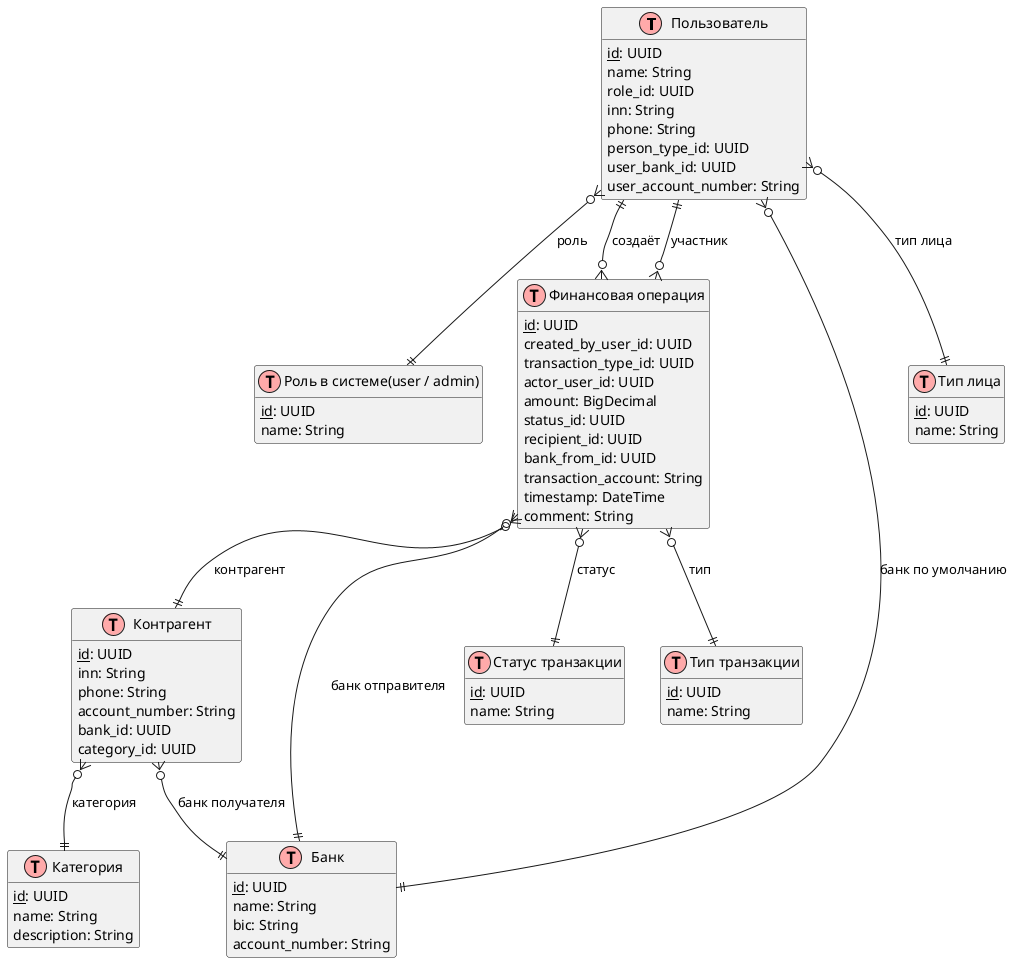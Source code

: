 
@startuml
!define Table(name,desc) class name as "desc" << (T,#FFAAAA) >>
!define primary_key(x) <u>x</u>
hide methods
hide stereotypes

Table(User, "Пользователь") {
  primary_key(id): UUID
  name: String
  role_id: UUID
  inn: String
  phone: String
  person_type_id: UUID
  user_bank_id: UUID
  user_account_number: String
}

Table(Role, "Роль в системе(user / admin)") {
  primary_key(id): UUID
  name: String
}

Table(Transaction, "Финансовая операция") {
  primary_key(id): UUID
  created_by_user_id: UUID
  transaction_type_id: UUID
  actor_user_id: UUID
    amount: BigDecimal
  status_id: UUID
  recipient_id: UUID
  bank_from_id: UUID
  transaction_account: String
  timestamp: DateTime
  comment: String
}

Table(Recipient, "Контрагент") {
  primary_key(id): UUID
  inn: String
  phone: String
  account_number: String
  bank_id: UUID
  category_id: UUID
}

Table(Bank, "Банк") {
  primary_key(id): UUID
  name: String
  bic: String
  account_number: String
}

Table(Category, "Категория") {
  primary_key(id): UUID
  name: String
  description: String
}

Table(Status, "Статус транзакции") {
  primary_key(id): UUID
  name: String
}

Table(PersonType, "Тип лица") {
  primary_key(id): UUID
  name: String
}

Table(TransactionType, "Тип транзакции") {
  primary_key(id): UUID
  name: String
}

' RELATIONSHIPS
User }o--|| Role : "роль"
User }o--|| Bank : "банк по умолчанию"
User }o--|| PersonType : "тип лица"
User ||--o{ Transaction : "создаёт"
Transaction }o--|| User : "участник"
Transaction }o--|| TransactionType : "тип"
Transaction }o--|| Status : "статус"
Transaction }o--|| Recipient : "контрагент"
Transaction }o--|| Bank : "банк отправителя"
Recipient }o--|| Bank : "банк получателя"
Recipient }o--|| Category : "категория"
@enduml

